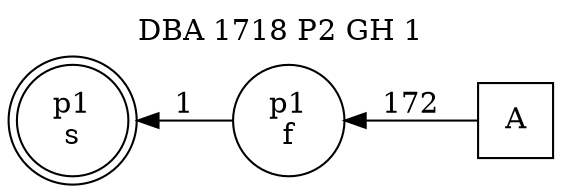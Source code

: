 digraph DBA_1718_P2_GH_1_LOW {
labelloc="tl"
label= " DBA 1718 P2 GH 1 "
rankdir="RL";
graph [ size=" 10 , 10 !"]

"A" [shape="square" label="A"]
"p1_f" [shape="circle" label="p1
f"]
"p1_s" [shape="doublecircle" label="p1
s"]
"A" -> "p1_f" [ label=172]
"p1_f" -> "p1_s" [ label=1]
}
